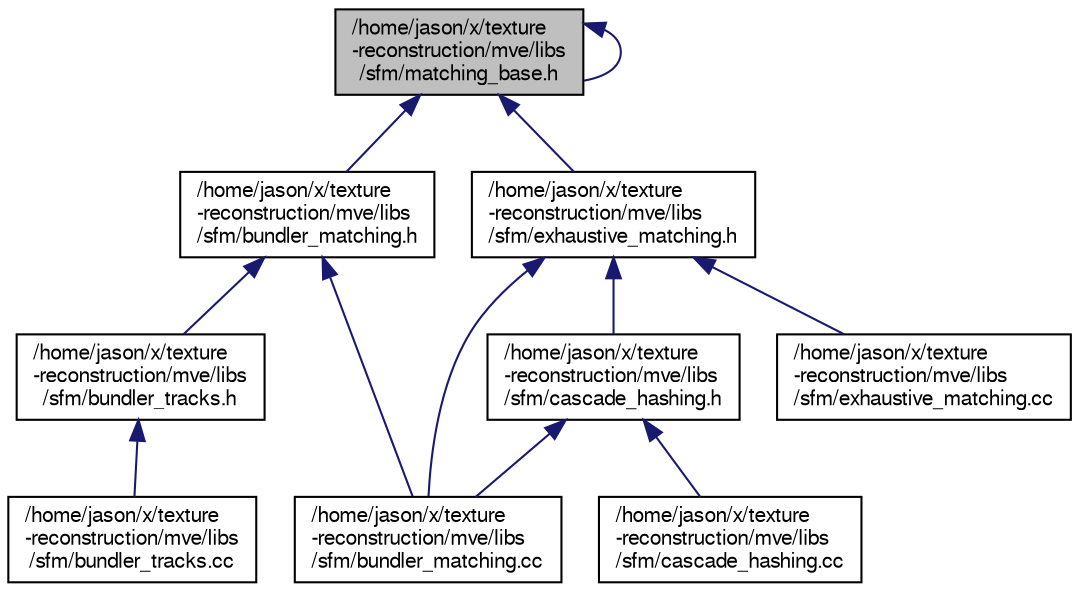 digraph "/home/jason/x/texture-reconstruction/mve/libs/sfm/matching_base.h"
{
  edge [fontname="FreeSans",fontsize="10",labelfontname="FreeSans",labelfontsize="10"];
  node [fontname="FreeSans",fontsize="10",shape=record];
  Node43 [label="/home/jason/x/texture\l-reconstruction/mve/libs\l/sfm/matching_base.h",height=0.2,width=0.4,color="black", fillcolor="grey75", style="filled", fontcolor="black"];
  Node43 -> Node44 [dir="back",color="midnightblue",fontsize="10",style="solid",fontname="FreeSans"];
  Node44 [label="/home/jason/x/texture\l-reconstruction/mve/libs\l/sfm/bundler_matching.h",height=0.2,width=0.4,color="black", fillcolor="white", style="filled",URL="$bundler__matching_8h.html"];
  Node44 -> Node45 [dir="back",color="midnightblue",fontsize="10",style="solid",fontname="FreeSans"];
  Node45 [label="/home/jason/x/texture\l-reconstruction/mve/libs\l/sfm/bundler_matching.cc",height=0.2,width=0.4,color="black", fillcolor="white", style="filled",URL="$bundler__matching_8cc.html"];
  Node44 -> Node46 [dir="back",color="midnightblue",fontsize="10",style="solid",fontname="FreeSans"];
  Node46 [label="/home/jason/x/texture\l-reconstruction/mve/libs\l/sfm/bundler_tracks.h",height=0.2,width=0.4,color="black", fillcolor="white", style="filled",URL="$bundler__tracks_8h.html"];
  Node46 -> Node47 [dir="back",color="midnightblue",fontsize="10",style="solid",fontname="FreeSans"];
  Node47 [label="/home/jason/x/texture\l-reconstruction/mve/libs\l/sfm/bundler_tracks.cc",height=0.2,width=0.4,color="black", fillcolor="white", style="filled",URL="$bundler__tracks_8cc.html"];
  Node43 -> Node43 [dir="back",color="midnightblue",fontsize="10",style="solid",fontname="FreeSans"];
  Node43 -> Node48 [dir="back",color="midnightblue",fontsize="10",style="solid",fontname="FreeSans"];
  Node48 [label="/home/jason/x/texture\l-reconstruction/mve/libs\l/sfm/exhaustive_matching.h",height=0.2,width=0.4,color="black", fillcolor="white", style="filled",URL="$exhaustive__matching_8h.html"];
  Node48 -> Node49 [dir="back",color="midnightblue",fontsize="10",style="solid",fontname="FreeSans"];
  Node49 [label="/home/jason/x/texture\l-reconstruction/mve/libs\l/sfm/cascade_hashing.h",height=0.2,width=0.4,color="black", fillcolor="white", style="filled",URL="$cascade__hashing_8h.html"];
  Node49 -> Node45 [dir="back",color="midnightblue",fontsize="10",style="solid",fontname="FreeSans"];
  Node49 -> Node50 [dir="back",color="midnightblue",fontsize="10",style="solid",fontname="FreeSans"];
  Node50 [label="/home/jason/x/texture\l-reconstruction/mve/libs\l/sfm/cascade_hashing.cc",height=0.2,width=0.4,color="black", fillcolor="white", style="filled",URL="$cascade__hashing_8cc.html"];
  Node48 -> Node45 [dir="back",color="midnightblue",fontsize="10",style="solid",fontname="FreeSans"];
  Node48 -> Node51 [dir="back",color="midnightblue",fontsize="10",style="solid",fontname="FreeSans"];
  Node51 [label="/home/jason/x/texture\l-reconstruction/mve/libs\l/sfm/exhaustive_matching.cc",height=0.2,width=0.4,color="black", fillcolor="white", style="filled",URL="$exhaustive__matching_8cc.html"];
}
